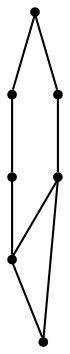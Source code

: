 graph {
  node [shape=point,comment="{\"directed\":false,\"doi\":\"10.1007/978-3-030-04414-5_9\",\"figure\":\"3 (2)\"}"]

  v0 [pos="1293.6435645013682,928.5788766760688"]
  v1 [pos="1293.6435645013682,818.5669209173057"]
  v2 [pos="1220.2985215224046,873.5708639922591"]
  v3 [pos="1220.2985215224046,818.5669209173057"]
  v4 [pos="1146.9534785434412,818.5669209173057"]
  v5 [pos="1220.2985215224046,928.5788766760688"]
  v6 [pos="1146.9534785434412,928.5788766760688"]

  v0 -- v1 [id="-1",pos="1293.6435645013682,928.5788766760688 1293.6435645013682,818.5669209173057 1293.6435645013682,818.5669209173057 1293.6435645013682,818.5669209173057"]
  v6 -- v4 [id="-2",pos="1146.9534785434412,928.5788766760688 1146.9534785434412,818.5669209173057 1146.9534785434412,818.5669209173057 1146.9534785434412,818.5669209173057"]
  v6 -- v5 [id="-3",pos="1146.9534785434412,928.5788766760688 1220.2985215224046,928.5788766760688 1220.2985215224046,928.5788766760688 1220.2985215224046,928.5788766760688"]
  v5 -- v0 [id="-4",pos="1220.2985215224046,928.5788766760688 1293.6435645013682,928.5788766760688 1293.6435645013682,928.5788766760688 1293.6435645013682,928.5788766760688"]
  v4 -- v3 [id="-5",pos="1146.9534785434412,818.5669209173057 1220.2985215224046,818.5669209173057 1220.2985215224046,818.5669209173057 1220.2985215224046,818.5669209173057"]
  v3 -- v1 [id="-6",pos="1220.2985215224046,818.5669209173057 1293.6435645013682,818.5669209173057 1293.6435645013682,818.5669209173057 1293.6435645013682,818.5669209173057"]
  v0 -- v2 [id="-7",pos="1293.6435645013682,928.5788766760688 1220.2985215224046,873.5708639922591 1220.2985215224046,873.5708639922591 1220.2985215224046,873.5708639922591"]
  v1 -- v2 [id="-8",pos="1293.6435645013682,818.5669209173057 1220.2985215224046,873.5708639922591 1220.2985215224046,873.5708639922591 1220.2985215224046,873.5708639922591"]
}